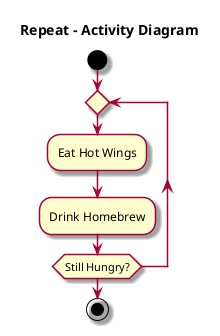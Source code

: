 @startuml Repeat - Activity Diagram

skin rose

title Repeat - Activity Diagram 


start

repeat
  :Eat Hot Wings;
  :Drink Homebrew;
repeat while (Still Hungry?)

stop

@enduml